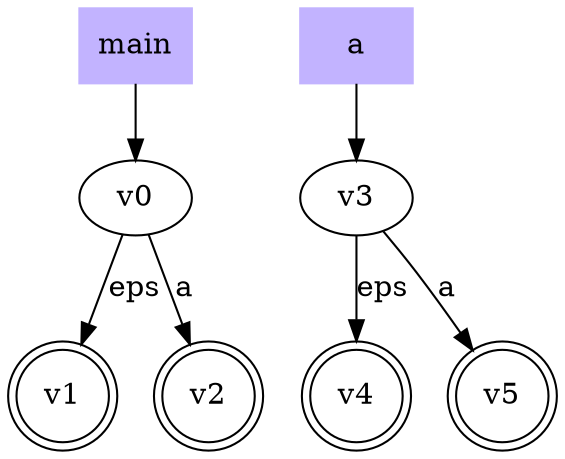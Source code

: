 digraph G {
	size = "4,4";
	shape=circle
	"v0" -> "v1"[label="eps"]
	"v0" -> "v2"[label="a"]
	"v3" -> "v4"[label="eps"]
	"v3" -> "v5"[label="a"]
	"a"[shape=box, style=filled,color=".7 .3 1.0",size ="3,3"]
	"a" -> "v3"
	v4[shape=doublecircle]
	v5[shape=doublecircle]
	"main"[shape=box, style=filled,color=".7 .3 1.0",size ="3,3"]
	"main" -> "v0"
	v1[shape=doublecircle]
	v2[shape=doublecircle]
}
